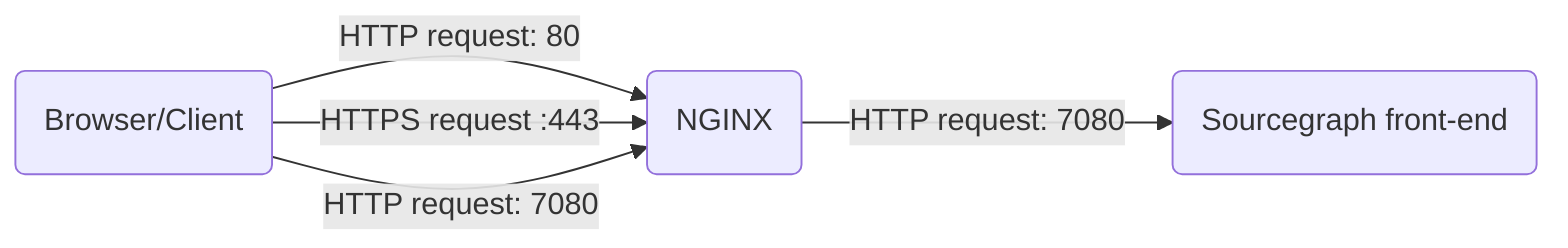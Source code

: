 graph LR

A(Browser/Client)
B(NGINX)
C(Sourcegraph front-end)

A-->|HTTP request: 80|B
A-->|HTTPS request :443|B
A-->|HTTP request: 7080|B
B-->|HTTP request: 7080|C